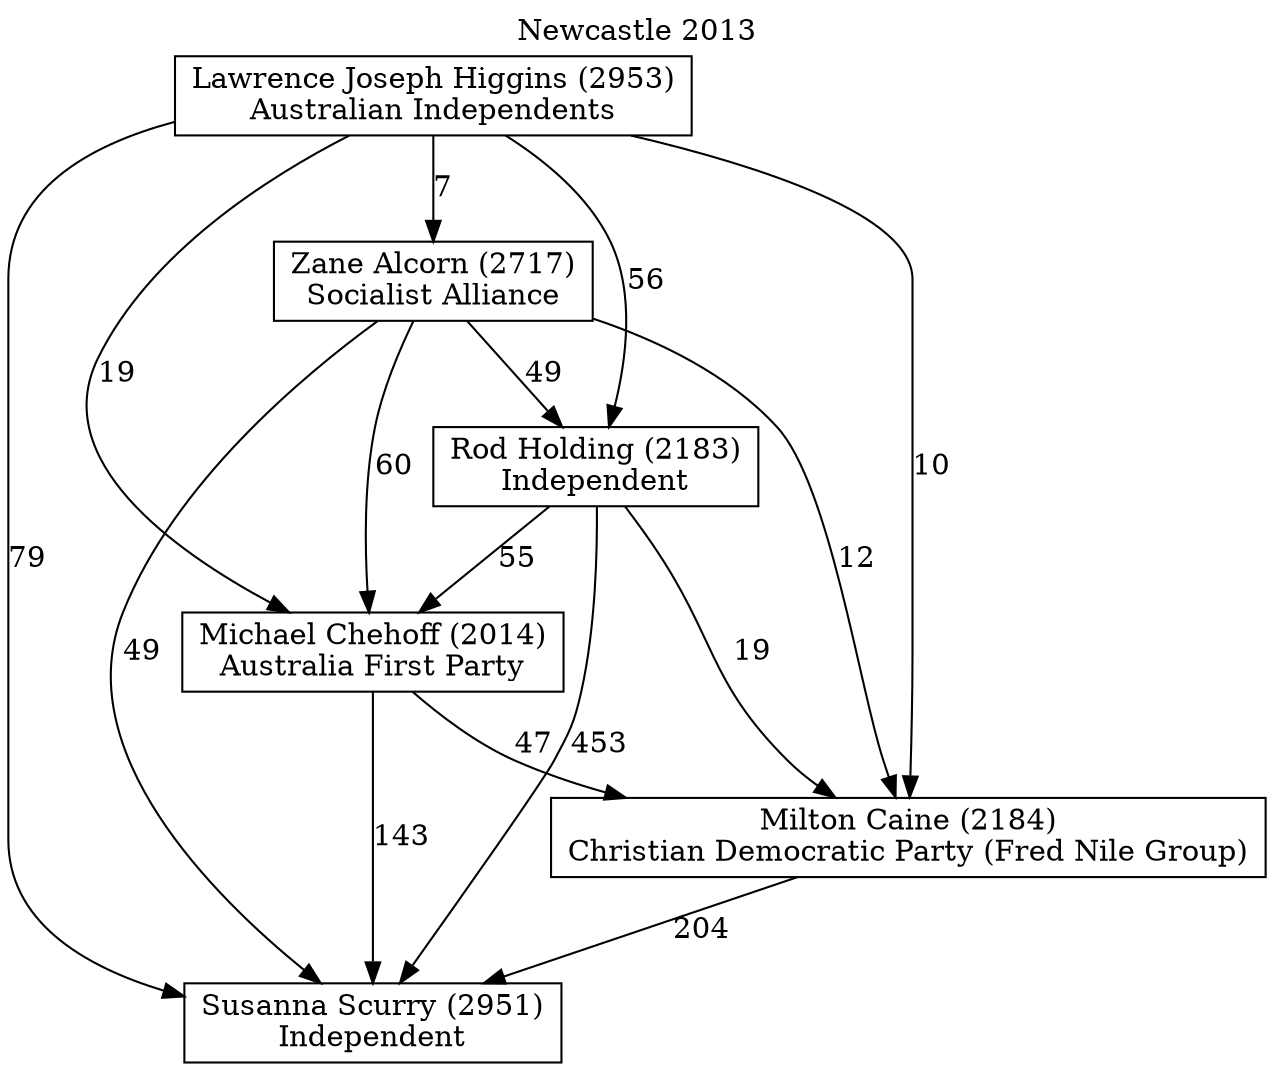 // House preference flow
digraph "Susanna Scurry (2951)_Newcastle_2013" {
	graph [label="Newcastle 2013" labelloc=t mclimit=10]
	node [shape=box]
	"Lawrence Joseph Higgins (2953)" [label="Lawrence Joseph Higgins (2953)
Australian Independents"]
	"Michael Chehoff (2014)" [label="Michael Chehoff (2014)
Australia First Party"]
	"Milton Caine (2184)" [label="Milton Caine (2184)
Christian Democratic Party (Fred Nile Group)"]
	"Rod Holding (2183)" [label="Rod Holding (2183)
Independent"]
	"Susanna Scurry (2951)" [label="Susanna Scurry (2951)
Independent"]
	"Zane Alcorn (2717)" [label="Zane Alcorn (2717)
Socialist Alliance"]
	"Lawrence Joseph Higgins (2953)" -> "Michael Chehoff (2014)" [label=19]
	"Lawrence Joseph Higgins (2953)" -> "Milton Caine (2184)" [label=10]
	"Lawrence Joseph Higgins (2953)" -> "Rod Holding (2183)" [label=56]
	"Lawrence Joseph Higgins (2953)" -> "Susanna Scurry (2951)" [label=79]
	"Lawrence Joseph Higgins (2953)" -> "Zane Alcorn (2717)" [label=7]
	"Michael Chehoff (2014)" -> "Milton Caine (2184)" [label=47]
	"Michael Chehoff (2014)" -> "Susanna Scurry (2951)" [label=143]
	"Milton Caine (2184)" -> "Susanna Scurry (2951)" [label=204]
	"Rod Holding (2183)" -> "Michael Chehoff (2014)" [label=55]
	"Rod Holding (2183)" -> "Milton Caine (2184)" [label=19]
	"Rod Holding (2183)" -> "Susanna Scurry (2951)" [label=453]
	"Zane Alcorn (2717)" -> "Michael Chehoff (2014)" [label=60]
	"Zane Alcorn (2717)" -> "Milton Caine (2184)" [label=12]
	"Zane Alcorn (2717)" -> "Rod Holding (2183)" [label=49]
	"Zane Alcorn (2717)" -> "Susanna Scurry (2951)" [label=49]
}
